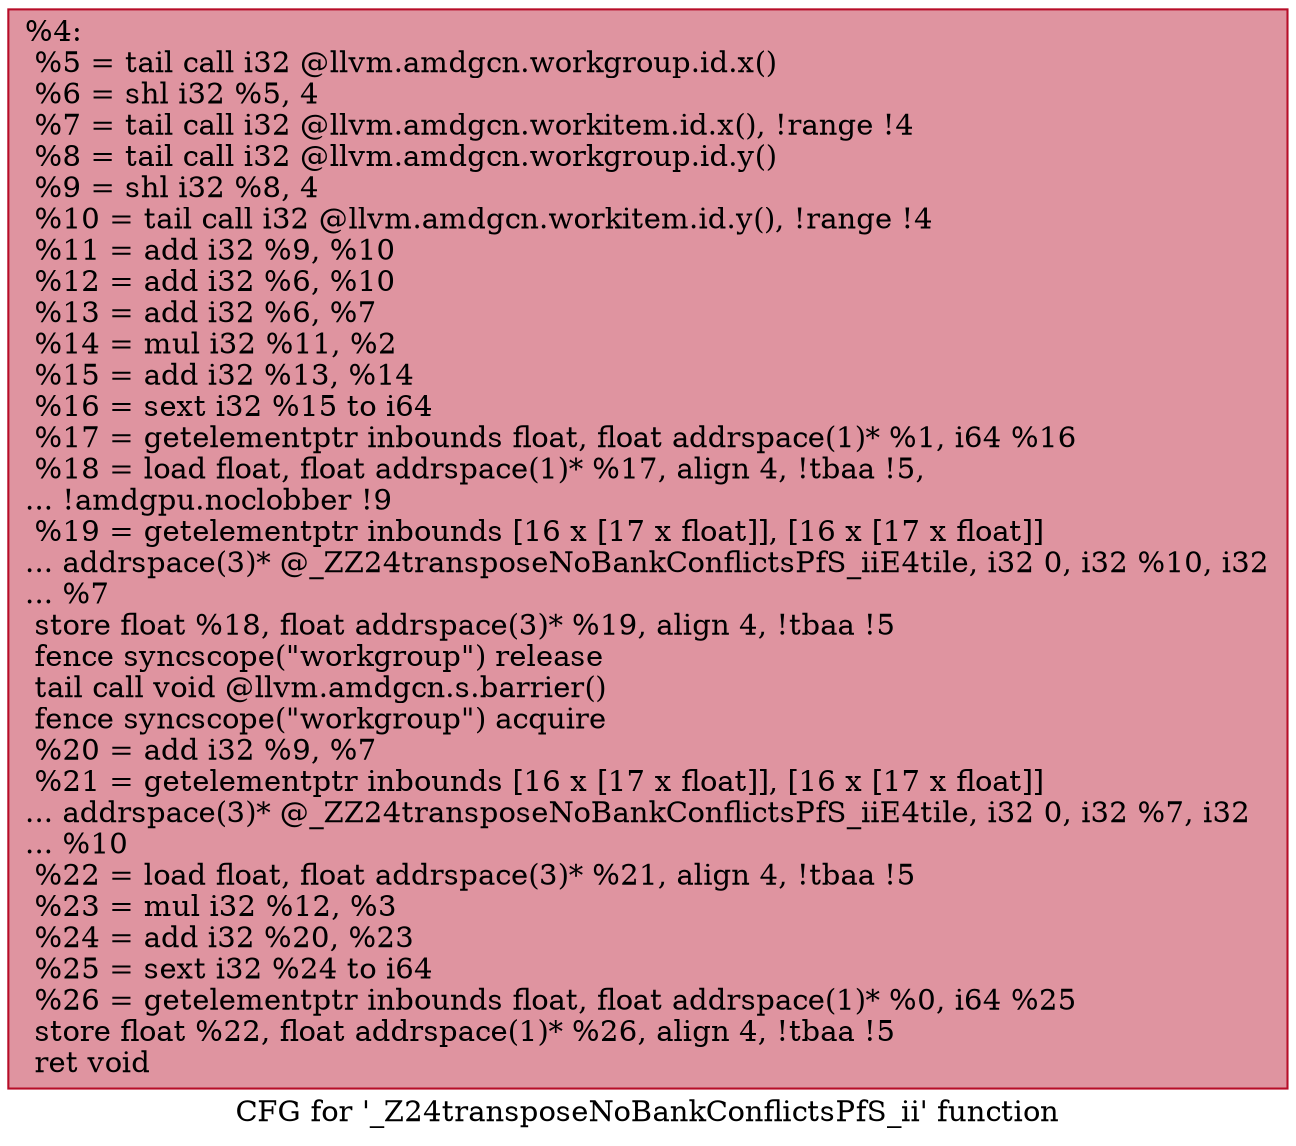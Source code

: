 digraph "CFG for '_Z24transposeNoBankConflictsPfS_ii' function" {
	label="CFG for '_Z24transposeNoBankConflictsPfS_ii' function";

	Node0x64b5e00 [shape=record,color="#b70d28ff", style=filled, fillcolor="#b70d2870",label="{%4:\l  %5 = tail call i32 @llvm.amdgcn.workgroup.id.x()\l  %6 = shl i32 %5, 4\l  %7 = tail call i32 @llvm.amdgcn.workitem.id.x(), !range !4\l  %8 = tail call i32 @llvm.amdgcn.workgroup.id.y()\l  %9 = shl i32 %8, 4\l  %10 = tail call i32 @llvm.amdgcn.workitem.id.y(), !range !4\l  %11 = add i32 %9, %10\l  %12 = add i32 %6, %10\l  %13 = add i32 %6, %7\l  %14 = mul i32 %11, %2\l  %15 = add i32 %13, %14\l  %16 = sext i32 %15 to i64\l  %17 = getelementptr inbounds float, float addrspace(1)* %1, i64 %16\l  %18 = load float, float addrspace(1)* %17, align 4, !tbaa !5,\l... !amdgpu.noclobber !9\l  %19 = getelementptr inbounds [16 x [17 x float]], [16 x [17 x float]]\l... addrspace(3)* @_ZZ24transposeNoBankConflictsPfS_iiE4tile, i32 0, i32 %10, i32\l... %7\l  store float %18, float addrspace(3)* %19, align 4, !tbaa !5\l  fence syncscope(\"workgroup\") release\l  tail call void @llvm.amdgcn.s.barrier()\l  fence syncscope(\"workgroup\") acquire\l  %20 = add i32 %9, %7\l  %21 = getelementptr inbounds [16 x [17 x float]], [16 x [17 x float]]\l... addrspace(3)* @_ZZ24transposeNoBankConflictsPfS_iiE4tile, i32 0, i32 %7, i32\l... %10\l  %22 = load float, float addrspace(3)* %21, align 4, !tbaa !5\l  %23 = mul i32 %12, %3\l  %24 = add i32 %20, %23\l  %25 = sext i32 %24 to i64\l  %26 = getelementptr inbounds float, float addrspace(1)* %0, i64 %25\l  store float %22, float addrspace(1)* %26, align 4, !tbaa !5\l  ret void\l}"];
}
